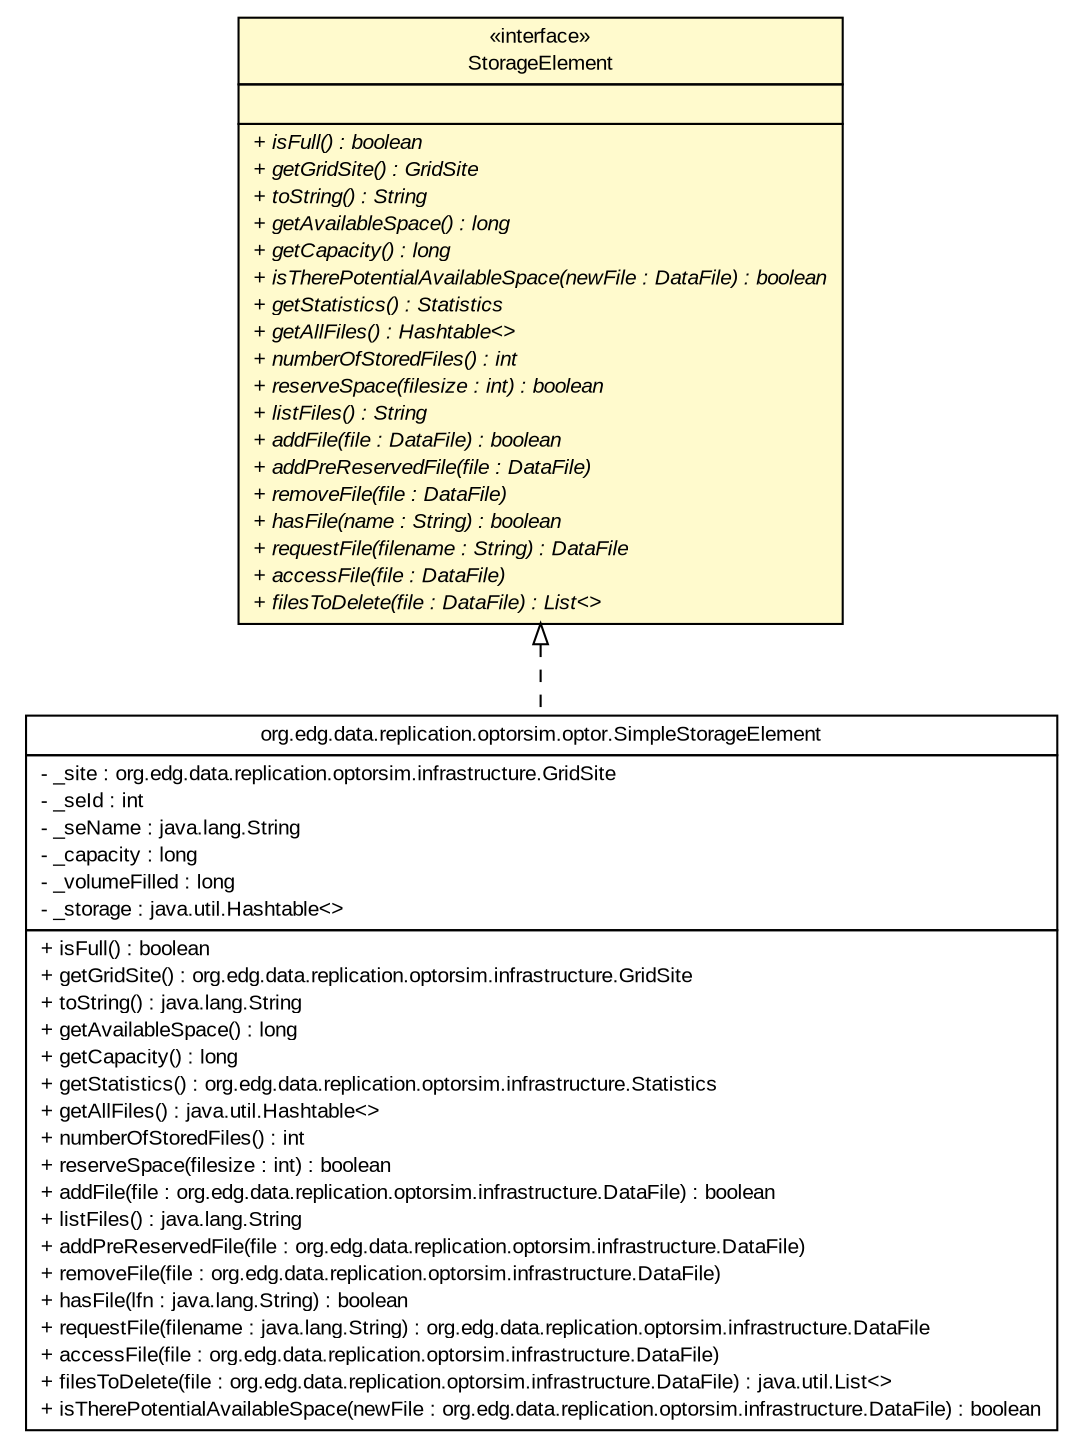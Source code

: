 #!/usr/local/bin/dot
#
# Class diagram 
# Generated by UMLGraph version R5_7_2-3-gee82a7 (http://www.umlgraph.org/)
#

digraph G {
	edge [fontname="arial",fontsize=10,labelfontname="arial",labelfontsize=10];
	node [fontname="arial",fontsize=10,shape=plaintext];
	nodesep=0.25;
	ranksep=0.5;
	// org.edg.data.replication.optorsim.infrastructure.StorageElement
	c10595 [label=<<table title="org.edg.data.replication.optorsim.infrastructure.StorageElement" border="0" cellborder="1" cellspacing="0" cellpadding="2" port="p" bgcolor="lemonChiffon" href="./StorageElement.html">
		<tr><td><table border="0" cellspacing="0" cellpadding="1">
<tr><td align="center" balign="center"> &#171;interface&#187; </td></tr>
<tr><td align="center" balign="center"> StorageElement </td></tr>
		</table></td></tr>
		<tr><td><table border="0" cellspacing="0" cellpadding="1">
<tr><td align="left" balign="left">  </td></tr>
		</table></td></tr>
		<tr><td><table border="0" cellspacing="0" cellpadding="1">
<tr><td align="left" balign="left"><font face="arial italic" point-size="10.0"> + isFull() : boolean </font></td></tr>
<tr><td align="left" balign="left"><font face="arial italic" point-size="10.0"> + getGridSite() : GridSite </font></td></tr>
<tr><td align="left" balign="left"><font face="arial italic" point-size="10.0"> + toString() : String </font></td></tr>
<tr><td align="left" balign="left"><font face="arial italic" point-size="10.0"> + getAvailableSpace() : long </font></td></tr>
<tr><td align="left" balign="left"><font face="arial italic" point-size="10.0"> + getCapacity() : long </font></td></tr>
<tr><td align="left" balign="left"><font face="arial italic" point-size="10.0"> + isTherePotentialAvailableSpace(newFile : DataFile) : boolean </font></td></tr>
<tr><td align="left" balign="left"><font face="arial italic" point-size="10.0"> + getStatistics() : Statistics </font></td></tr>
<tr><td align="left" balign="left"><font face="arial italic" point-size="10.0"> + getAllFiles() : Hashtable&lt;&gt; </font></td></tr>
<tr><td align="left" balign="left"><font face="arial italic" point-size="10.0"> + numberOfStoredFiles() : int </font></td></tr>
<tr><td align="left" balign="left"><font face="arial italic" point-size="10.0"> + reserveSpace(filesize : int) : boolean </font></td></tr>
<tr><td align="left" balign="left"><font face="arial italic" point-size="10.0"> + listFiles() : String </font></td></tr>
<tr><td align="left" balign="left"><font face="arial italic" point-size="10.0"> + addFile(file : DataFile) : boolean </font></td></tr>
<tr><td align="left" balign="left"><font face="arial italic" point-size="10.0"> + addPreReservedFile(file : DataFile) </font></td></tr>
<tr><td align="left" balign="left"><font face="arial italic" point-size="10.0"> + removeFile(file : DataFile) </font></td></tr>
<tr><td align="left" balign="left"><font face="arial italic" point-size="10.0"> + hasFile(name : String) : boolean </font></td></tr>
<tr><td align="left" balign="left"><font face="arial italic" point-size="10.0"> + requestFile(filename : String) : DataFile </font></td></tr>
<tr><td align="left" balign="left"><font face="arial italic" point-size="10.0"> + accessFile(file : DataFile) </font></td></tr>
<tr><td align="left" balign="left"><font face="arial italic" point-size="10.0"> + filesToDelete(file : DataFile) : List&lt;&gt; </font></td></tr>
		</table></td></tr>
		</table>>, URL="./StorageElement.html", fontname="arial", fontcolor="black", fontsize=10.0];
	// org.edg.data.replication.optorsim.optor.SimpleStorageElement
	c10619 [label=<<table title="org.edg.data.replication.optorsim.optor.SimpleStorageElement" border="0" cellborder="1" cellspacing="0" cellpadding="2" port="p" href="../optor/SimpleStorageElement.html">
		<tr><td><table border="0" cellspacing="0" cellpadding="1">
<tr><td align="center" balign="center"> org.edg.data.replication.optorsim.optor.SimpleStorageElement </td></tr>
		</table></td></tr>
		<tr><td><table border="0" cellspacing="0" cellpadding="1">
<tr><td align="left" balign="left"> - _site : org.edg.data.replication.optorsim.infrastructure.GridSite </td></tr>
<tr><td align="left" balign="left"> - _seId : int </td></tr>
<tr><td align="left" balign="left"> - _seName : java.lang.String </td></tr>
<tr><td align="left" balign="left"> - _capacity : long </td></tr>
<tr><td align="left" balign="left"> - _volumeFilled : long </td></tr>
<tr><td align="left" balign="left"> - _storage : java.util.Hashtable&lt;&gt; </td></tr>
		</table></td></tr>
		<tr><td><table border="0" cellspacing="0" cellpadding="1">
<tr><td align="left" balign="left"> + isFull() : boolean </td></tr>
<tr><td align="left" balign="left"> + getGridSite() : org.edg.data.replication.optorsim.infrastructure.GridSite </td></tr>
<tr><td align="left" balign="left"> + toString() : java.lang.String </td></tr>
<tr><td align="left" balign="left"> + getAvailableSpace() : long </td></tr>
<tr><td align="left" balign="left"> + getCapacity() : long </td></tr>
<tr><td align="left" balign="left"> + getStatistics() : org.edg.data.replication.optorsim.infrastructure.Statistics </td></tr>
<tr><td align="left" balign="left"> + getAllFiles() : java.util.Hashtable&lt;&gt; </td></tr>
<tr><td align="left" balign="left"> + numberOfStoredFiles() : int </td></tr>
<tr><td align="left" balign="left"> + reserveSpace(filesize : int) : boolean </td></tr>
<tr><td align="left" balign="left"> + addFile(file : org.edg.data.replication.optorsim.infrastructure.DataFile) : boolean </td></tr>
<tr><td align="left" balign="left"> + listFiles() : java.lang.String </td></tr>
<tr><td align="left" balign="left"> + addPreReservedFile(file : org.edg.data.replication.optorsim.infrastructure.DataFile) </td></tr>
<tr><td align="left" balign="left"> + removeFile(file : org.edg.data.replication.optorsim.infrastructure.DataFile) </td></tr>
<tr><td align="left" balign="left"> + hasFile(lfn : java.lang.String) : boolean </td></tr>
<tr><td align="left" balign="left"> + requestFile(filename : java.lang.String) : org.edg.data.replication.optorsim.infrastructure.DataFile </td></tr>
<tr><td align="left" balign="left"> + accessFile(file : org.edg.data.replication.optorsim.infrastructure.DataFile) </td></tr>
<tr><td align="left" balign="left"> + filesToDelete(file : org.edg.data.replication.optorsim.infrastructure.DataFile) : java.util.List&lt;&gt; </td></tr>
<tr><td align="left" balign="left"> + isTherePotentialAvailableSpace(newFile : org.edg.data.replication.optorsim.infrastructure.DataFile) : boolean </td></tr>
		</table></td></tr>
		</table>>, URL="../optor/SimpleStorageElement.html", fontname="arial", fontcolor="black", fontsize=10.0];
	//org.edg.data.replication.optorsim.optor.SimpleStorageElement implements org.edg.data.replication.optorsim.infrastructure.StorageElement
	c10595:p -> c10619:p [dir=back,arrowtail=empty,style=dashed];
}

